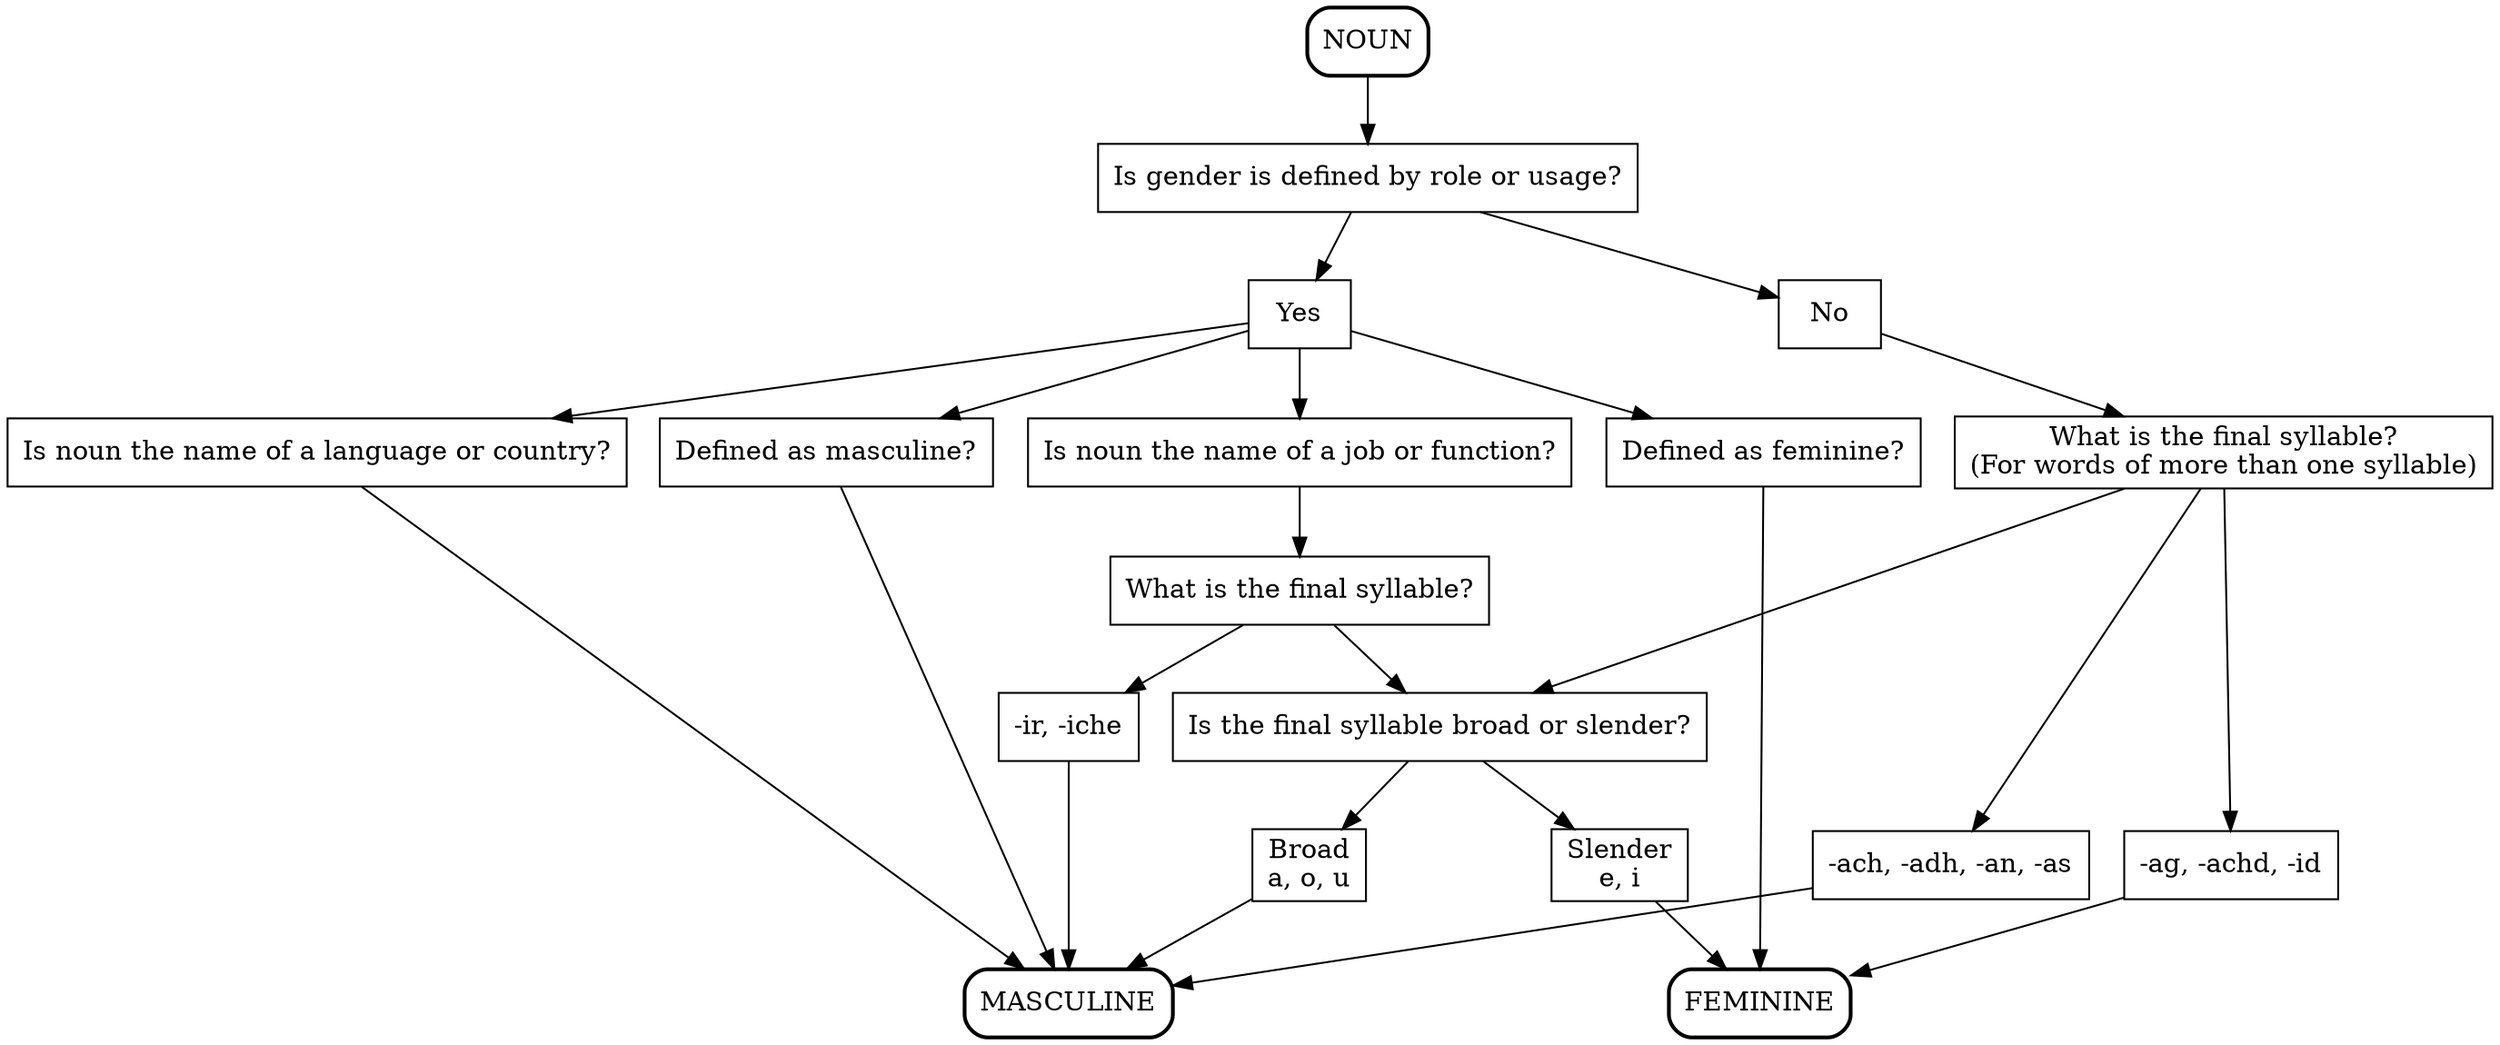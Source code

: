 digraph grammatical_gender {
	node [shape = box];
	/* nodes */
	START				[label="NOUN", style="rounded, bold"];
	known_gender        [label="Is gender is defined by role or usage?"];
	known_gender_y      [label="Yes"];
	known_gender_n      [label="No"];
	defined_f			[label="Defined as feminine?"];
	defined_m			[label="Defined as masculine?"];
	languages_countries [label="Is noun the name of a language or country?"];
	final_syllable      [label="What is the final syllable?\n(For words of more than one syllable)"];
	endings_f			[label="-ag, -achd, -id"];
	endings_m			[label="-ach, -adh, -an, -as"];
	job_or_function     [label="Is noun the name of a job or function?"];
	job_final_syllable  [label="What is the final syllable?"];
	job_ending_m        [label="-ir, -iche"];
	broad_slender       [label="Is the final syllable broad or slender?"];
	slender				[label="Slender\ne, i"];
	broad				[label="Broad\na, o, u"];
	FEMININE		    [label="FEMININE", style="rounded, bold"];
	MASCULINE		    [label="MASCULINE", style="rounded, bold"];
	/* graph */
	START -> known_gender;
	known_gender -> known_gender_y;
	known_gender_y -> defined_f;
	known_gender_y -> languages_countries;
	known_gender_y -> defined_m;
	defined_f -> FEMININE;
	languages_countries -> MASCULINE;
	defined_m -> MASCULINE;
	known_gender -> known_gender_n;
	known_gender_n -> final_syllable;
	final_syllable -> endings_f;
	endings_f -> FEMININE;
	final_syllable -> endings_m;
	endings_m -> MASCULINE;
	known_gender_y -> job_or_function;
	job_or_function -> job_final_syllable;
	job_final_syllable -> job_ending_m;
	job_ending_m -> MASCULINE;
	job_final_syllable -> broad_slender;
	final_syllable -> broad_slender;
	broad_slender -> slender;
	broad_slender -> broad;
	slender -> FEMININE;
	broad -> MASCULINE;
	/* layout */
	{rank=same; known_gender_y, known_gender_n}
	{rank=same; defined_f, defined_m, languages_countries, final_syllable, job_or_function}
	{rank=same; endings_f, endings_m}
	{rank=same; slender, broad}
	{rank=same; FEMININE, MASCULINE}
}